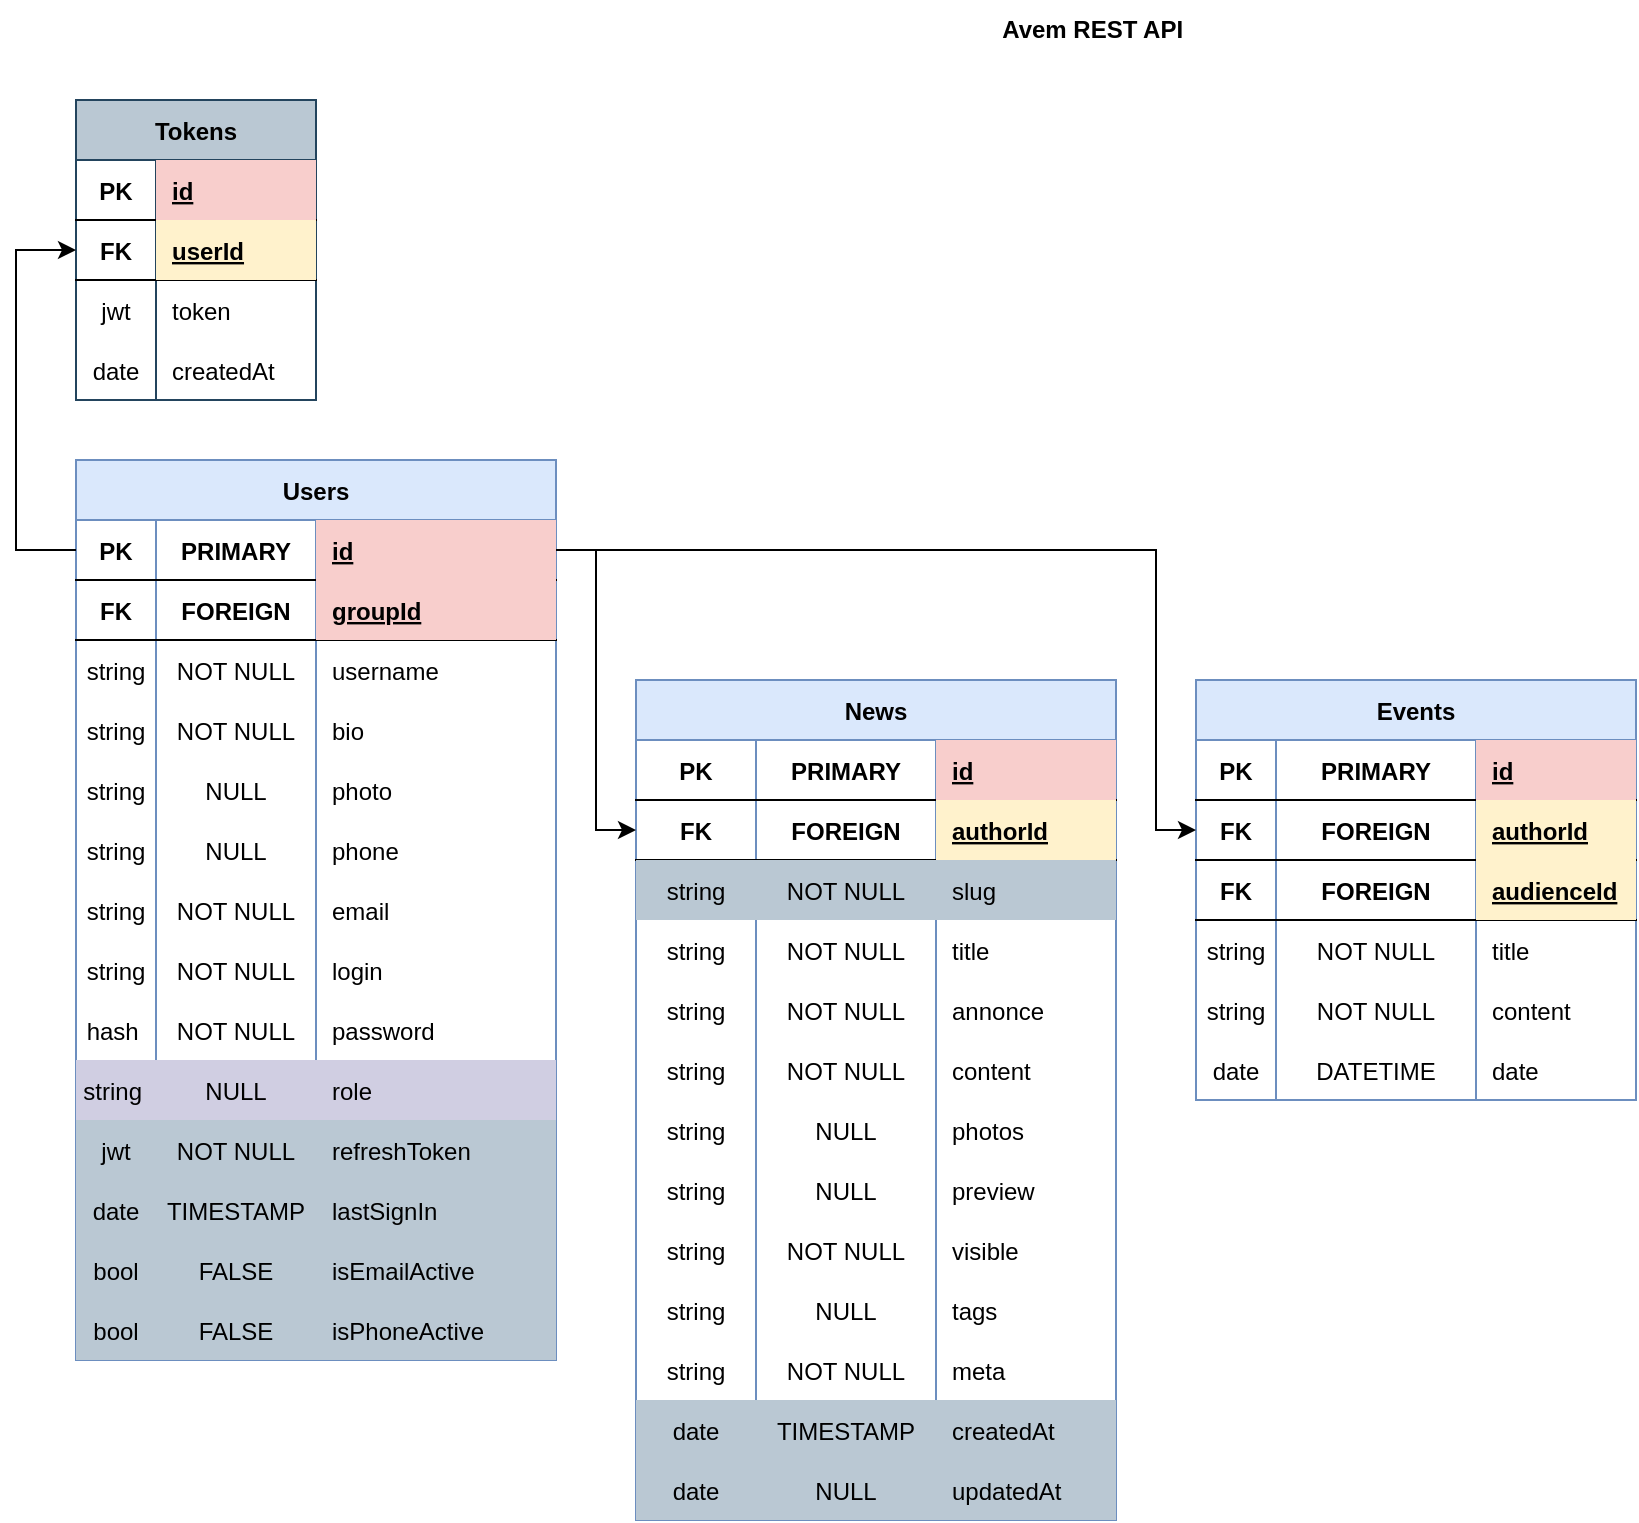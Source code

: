 <mxfile version="16.6.6" type="github">
  <diagram id="R2lEEEUBdFMjLlhIrx00" name="Page-1">
    <mxGraphModel dx="1422" dy="812" grid="1" gridSize="10" guides="1" tooltips="1" connect="1" arrows="1" fold="1" page="1" pageScale="1" pageWidth="1100" pageHeight="850" background="#ffffff" math="0" shadow="0" extFonts="Permanent Marker^https://fonts.googleapis.com/css?family=Permanent+Marker">
      <root>
        <mxCell id="0" />
        <mxCell id="1" parent="0" />
        <mxCell id="rCJ--_-psuELJT1IotNx-1" value="Users" style="shape=table;startSize=30;container=1;collapsible=1;childLayout=tableLayout;fixedRows=1;rowLines=0;fontStyle=1;align=center;resizeLast=1;verticalAlign=middle;fillColor=#dae8fc;strokeColor=#6c8ebf;" parent="1" vertex="1">
          <mxGeometry x="40" y="240" width="240" height="450" as="geometry" />
        </mxCell>
        <mxCell id="rCJ--_-psuELJT1IotNx-2" value="" style="shape=tableRow;horizontal=0;startSize=0;swimlaneHead=0;swimlaneBody=0;fillColor=none;collapsible=0;dropTarget=0;points=[[0,0.5],[1,0.5]];portConstraint=eastwest;top=0;left=0;right=0;bottom=1;" parent="rCJ--_-psuELJT1IotNx-1" vertex="1">
          <mxGeometry y="30" width="240" height="30" as="geometry" />
        </mxCell>
        <mxCell id="rCJ--_-psuELJT1IotNx-3" value="PK" style="shape=partialRectangle;connectable=0;fillColor=none;top=0;left=0;bottom=0;right=0;fontStyle=1;overflow=hidden;" parent="rCJ--_-psuELJT1IotNx-2" vertex="1">
          <mxGeometry width="40" height="30" as="geometry">
            <mxRectangle width="40" height="30" as="alternateBounds" />
          </mxGeometry>
        </mxCell>
        <mxCell id="fvJ2E7HBXHYTOqtNutyk-15" value="PRIMARY" style="shape=partialRectangle;connectable=0;fillColor=none;top=0;left=0;bottom=0;right=0;fontStyle=1;overflow=hidden;" vertex="1" parent="rCJ--_-psuELJT1IotNx-2">
          <mxGeometry x="40" width="80" height="30" as="geometry">
            <mxRectangle width="80" height="30" as="alternateBounds" />
          </mxGeometry>
        </mxCell>
        <mxCell id="rCJ--_-psuELJT1IotNx-4" value="id" style="shape=partialRectangle;connectable=0;fillColor=#f8cecc;top=0;left=0;bottom=0;right=0;align=left;spacingLeft=6;fontStyle=5;overflow=hidden;strokeColor=#b85450;" parent="rCJ--_-psuELJT1IotNx-2" vertex="1">
          <mxGeometry x="120" width="120" height="30" as="geometry">
            <mxRectangle width="120" height="30" as="alternateBounds" />
          </mxGeometry>
        </mxCell>
        <mxCell id="rCJ--_-psuELJT1IotNx-84" style="shape=tableRow;horizontal=0;startSize=0;swimlaneHead=0;swimlaneBody=0;fillColor=none;collapsible=0;dropTarget=0;points=[[0,0.5],[1,0.5]];portConstraint=eastwest;top=0;left=0;right=0;bottom=1;" parent="rCJ--_-psuELJT1IotNx-1" vertex="1">
          <mxGeometry y="60" width="240" height="30" as="geometry" />
        </mxCell>
        <mxCell id="rCJ--_-psuELJT1IotNx-85" value="FK" style="shape=partialRectangle;connectable=0;fillColor=none;top=0;left=0;bottom=0;right=0;fontStyle=1;overflow=hidden;" parent="rCJ--_-psuELJT1IotNx-84" vertex="1">
          <mxGeometry width="40" height="30" as="geometry">
            <mxRectangle width="40" height="30" as="alternateBounds" />
          </mxGeometry>
        </mxCell>
        <mxCell id="fvJ2E7HBXHYTOqtNutyk-16" value="FOREIGN" style="shape=partialRectangle;connectable=0;fillColor=none;top=0;left=0;bottom=0;right=0;fontStyle=1;overflow=hidden;" vertex="1" parent="rCJ--_-psuELJT1IotNx-84">
          <mxGeometry x="40" width="80" height="30" as="geometry">
            <mxRectangle width="80" height="30" as="alternateBounds" />
          </mxGeometry>
        </mxCell>
        <mxCell id="rCJ--_-psuELJT1IotNx-86" value="groupId" style="shape=partialRectangle;connectable=0;fillColor=#f8cecc;top=0;left=0;bottom=0;right=0;align=left;spacingLeft=6;fontStyle=5;overflow=hidden;strokeColor=#b85450;" parent="rCJ--_-psuELJT1IotNx-84" vertex="1">
          <mxGeometry x="120" width="120" height="30" as="geometry">
            <mxRectangle width="120" height="30" as="alternateBounds" />
          </mxGeometry>
        </mxCell>
        <mxCell id="rCJ--_-psuELJT1IotNx-5" value="" style="shape=tableRow;horizontal=0;startSize=0;swimlaneHead=0;swimlaneBody=0;fillColor=none;collapsible=0;dropTarget=0;points=[[0,0.5],[1,0.5]];portConstraint=eastwest;top=0;left=0;right=0;bottom=0;" parent="rCJ--_-psuELJT1IotNx-1" vertex="1">
          <mxGeometry y="90" width="240" height="30" as="geometry" />
        </mxCell>
        <mxCell id="rCJ--_-psuELJT1IotNx-6" value="string" style="shape=partialRectangle;connectable=0;fillColor=none;top=0;left=0;bottom=0;right=0;editable=1;overflow=hidden;" parent="rCJ--_-psuELJT1IotNx-5" vertex="1">
          <mxGeometry width="40" height="30" as="geometry">
            <mxRectangle width="40" height="30" as="alternateBounds" />
          </mxGeometry>
        </mxCell>
        <mxCell id="fvJ2E7HBXHYTOqtNutyk-17" value="NOT NULL" style="shape=partialRectangle;connectable=0;fillColor=none;top=0;left=0;bottom=0;right=0;editable=1;overflow=hidden;" vertex="1" parent="rCJ--_-psuELJT1IotNx-5">
          <mxGeometry x="40" width="80" height="30" as="geometry">
            <mxRectangle width="80" height="30" as="alternateBounds" />
          </mxGeometry>
        </mxCell>
        <mxCell id="rCJ--_-psuELJT1IotNx-7" value="username" style="shape=partialRectangle;connectable=0;fillColor=none;top=0;left=0;bottom=0;right=0;align=left;spacingLeft=6;overflow=hidden;" parent="rCJ--_-psuELJT1IotNx-5" vertex="1">
          <mxGeometry x="120" width="120" height="30" as="geometry">
            <mxRectangle width="120" height="30" as="alternateBounds" />
          </mxGeometry>
        </mxCell>
        <mxCell id="rCJ--_-psuELJT1IotNx-72" style="shape=tableRow;horizontal=0;startSize=0;swimlaneHead=0;swimlaneBody=0;fillColor=none;collapsible=0;dropTarget=0;points=[[0,0.5],[1,0.5]];portConstraint=eastwest;top=0;left=0;right=0;bottom=0;" parent="rCJ--_-psuELJT1IotNx-1" vertex="1">
          <mxGeometry y="120" width="240" height="30" as="geometry" />
        </mxCell>
        <mxCell id="rCJ--_-psuELJT1IotNx-73" value="string" style="shape=partialRectangle;connectable=0;fillColor=none;top=0;left=0;bottom=0;right=0;editable=1;overflow=hidden;" parent="rCJ--_-psuELJT1IotNx-72" vertex="1">
          <mxGeometry width="40" height="30" as="geometry">
            <mxRectangle width="40" height="30" as="alternateBounds" />
          </mxGeometry>
        </mxCell>
        <mxCell id="fvJ2E7HBXHYTOqtNutyk-18" value="NOT NULL" style="shape=partialRectangle;connectable=0;fillColor=none;top=0;left=0;bottom=0;right=0;editable=1;overflow=hidden;" vertex="1" parent="rCJ--_-psuELJT1IotNx-72">
          <mxGeometry x="40" width="80" height="30" as="geometry">
            <mxRectangle width="80" height="30" as="alternateBounds" />
          </mxGeometry>
        </mxCell>
        <mxCell id="rCJ--_-psuELJT1IotNx-74" value="bio" style="shape=partialRectangle;connectable=0;fillColor=none;top=0;left=0;bottom=0;right=0;align=left;spacingLeft=6;overflow=hidden;" parent="rCJ--_-psuELJT1IotNx-72" vertex="1">
          <mxGeometry x="120" width="120" height="30" as="geometry">
            <mxRectangle width="120" height="30" as="alternateBounds" />
          </mxGeometry>
        </mxCell>
        <mxCell id="rCJ--_-psuELJT1IotNx-75" style="shape=tableRow;horizontal=0;startSize=0;swimlaneHead=0;swimlaneBody=0;fillColor=none;collapsible=0;dropTarget=0;points=[[0,0.5],[1,0.5]];portConstraint=eastwest;top=0;left=0;right=0;bottom=0;" parent="rCJ--_-psuELJT1IotNx-1" vertex="1">
          <mxGeometry y="150" width="240" height="30" as="geometry" />
        </mxCell>
        <mxCell id="rCJ--_-psuELJT1IotNx-76" value="string" style="shape=partialRectangle;connectable=0;fillColor=none;top=0;left=0;bottom=0;right=0;editable=1;overflow=hidden;" parent="rCJ--_-psuELJT1IotNx-75" vertex="1">
          <mxGeometry width="40" height="30" as="geometry">
            <mxRectangle width="40" height="30" as="alternateBounds" />
          </mxGeometry>
        </mxCell>
        <mxCell id="fvJ2E7HBXHYTOqtNutyk-19" value="NULL" style="shape=partialRectangle;connectable=0;fillColor=none;top=0;left=0;bottom=0;right=0;editable=1;overflow=hidden;" vertex="1" parent="rCJ--_-psuELJT1IotNx-75">
          <mxGeometry x="40" width="80" height="30" as="geometry">
            <mxRectangle width="80" height="30" as="alternateBounds" />
          </mxGeometry>
        </mxCell>
        <mxCell id="rCJ--_-psuELJT1IotNx-77" value="photo" style="shape=partialRectangle;connectable=0;fillColor=none;top=0;left=0;bottom=0;right=0;align=left;spacingLeft=6;overflow=hidden;" parent="rCJ--_-psuELJT1IotNx-75" vertex="1">
          <mxGeometry x="120" width="120" height="30" as="geometry">
            <mxRectangle width="120" height="30" as="alternateBounds" />
          </mxGeometry>
        </mxCell>
        <mxCell id="rCJ--_-psuELJT1IotNx-78" style="shape=tableRow;horizontal=0;startSize=0;swimlaneHead=0;swimlaneBody=0;fillColor=none;collapsible=0;dropTarget=0;points=[[0,0.5],[1,0.5]];portConstraint=eastwest;top=0;left=0;right=0;bottom=0;" parent="rCJ--_-psuELJT1IotNx-1" vertex="1">
          <mxGeometry y="180" width="240" height="30" as="geometry" />
        </mxCell>
        <mxCell id="rCJ--_-psuELJT1IotNx-79" value="string" style="shape=partialRectangle;connectable=0;fillColor=none;top=0;left=0;bottom=0;right=0;editable=1;overflow=hidden;" parent="rCJ--_-psuELJT1IotNx-78" vertex="1">
          <mxGeometry width="40" height="30" as="geometry">
            <mxRectangle width="40" height="30" as="alternateBounds" />
          </mxGeometry>
        </mxCell>
        <mxCell id="fvJ2E7HBXHYTOqtNutyk-20" value="NULL" style="shape=partialRectangle;connectable=0;fillColor=none;top=0;left=0;bottom=0;right=0;editable=1;overflow=hidden;" vertex="1" parent="rCJ--_-psuELJT1IotNx-78">
          <mxGeometry x="40" width="80" height="30" as="geometry">
            <mxRectangle width="80" height="30" as="alternateBounds" />
          </mxGeometry>
        </mxCell>
        <mxCell id="rCJ--_-psuELJT1IotNx-80" value="phone" style="shape=partialRectangle;connectable=0;fillColor=none;top=0;left=0;bottom=0;right=0;align=left;spacingLeft=6;overflow=hidden;" parent="rCJ--_-psuELJT1IotNx-78" vertex="1">
          <mxGeometry x="120" width="120" height="30" as="geometry">
            <mxRectangle width="120" height="30" as="alternateBounds" />
          </mxGeometry>
        </mxCell>
        <mxCell id="rCJ--_-psuELJT1IotNx-8" value="" style="shape=tableRow;horizontal=0;startSize=0;swimlaneHead=0;swimlaneBody=0;fillColor=none;collapsible=0;dropTarget=0;points=[[0,0.5],[1,0.5]];portConstraint=eastwest;top=0;left=0;right=0;bottom=0;" parent="rCJ--_-psuELJT1IotNx-1" vertex="1">
          <mxGeometry y="210" width="240" height="30" as="geometry" />
        </mxCell>
        <mxCell id="rCJ--_-psuELJT1IotNx-9" value="string" style="shape=partialRectangle;connectable=0;fillColor=none;top=0;left=0;bottom=0;right=0;editable=1;overflow=hidden;" parent="rCJ--_-psuELJT1IotNx-8" vertex="1">
          <mxGeometry width="40" height="30" as="geometry">
            <mxRectangle width="40" height="30" as="alternateBounds" />
          </mxGeometry>
        </mxCell>
        <mxCell id="fvJ2E7HBXHYTOqtNutyk-21" value="NOT NULL" style="shape=partialRectangle;connectable=0;fillColor=none;top=0;left=0;bottom=0;right=0;editable=1;overflow=hidden;" vertex="1" parent="rCJ--_-psuELJT1IotNx-8">
          <mxGeometry x="40" width="80" height="30" as="geometry">
            <mxRectangle width="80" height="30" as="alternateBounds" />
          </mxGeometry>
        </mxCell>
        <mxCell id="rCJ--_-psuELJT1IotNx-10" value="email" style="shape=partialRectangle;connectable=0;fillColor=none;top=0;left=0;bottom=0;right=0;align=left;spacingLeft=6;overflow=hidden;" parent="rCJ--_-psuELJT1IotNx-8" vertex="1">
          <mxGeometry x="120" width="120" height="30" as="geometry">
            <mxRectangle width="120" height="30" as="alternateBounds" />
          </mxGeometry>
        </mxCell>
        <mxCell id="rCJ--_-psuELJT1IotNx-11" value="" style="shape=tableRow;horizontal=0;startSize=0;swimlaneHead=0;swimlaneBody=0;fillColor=none;collapsible=0;dropTarget=0;points=[[0,0.5],[1,0.5]];portConstraint=eastwest;top=0;left=0;right=0;bottom=0;" parent="rCJ--_-psuELJT1IotNx-1" vertex="1">
          <mxGeometry y="240" width="240" height="30" as="geometry" />
        </mxCell>
        <mxCell id="rCJ--_-psuELJT1IotNx-12" value="string" style="shape=partialRectangle;connectable=0;fillColor=none;top=0;left=0;bottom=0;right=0;editable=1;overflow=hidden;" parent="rCJ--_-psuELJT1IotNx-11" vertex="1">
          <mxGeometry width="40" height="30" as="geometry">
            <mxRectangle width="40" height="30" as="alternateBounds" />
          </mxGeometry>
        </mxCell>
        <mxCell id="fvJ2E7HBXHYTOqtNutyk-22" value="NOT NULL" style="shape=partialRectangle;connectable=0;fillColor=none;top=0;left=0;bottom=0;right=0;editable=1;overflow=hidden;" vertex="1" parent="rCJ--_-psuELJT1IotNx-11">
          <mxGeometry x="40" width="80" height="30" as="geometry">
            <mxRectangle width="80" height="30" as="alternateBounds" />
          </mxGeometry>
        </mxCell>
        <mxCell id="rCJ--_-psuELJT1IotNx-13" value="login" style="shape=partialRectangle;connectable=0;fillColor=none;top=0;left=0;bottom=0;right=0;align=left;spacingLeft=6;overflow=hidden;" parent="rCJ--_-psuELJT1IotNx-11" vertex="1">
          <mxGeometry x="120" width="120" height="30" as="geometry">
            <mxRectangle width="120" height="30" as="alternateBounds" />
          </mxGeometry>
        </mxCell>
        <mxCell id="rCJ--_-psuELJT1IotNx-81" style="shape=tableRow;horizontal=0;startSize=0;swimlaneHead=0;swimlaneBody=0;fillColor=none;collapsible=0;dropTarget=0;points=[[0,0.5],[1,0.5]];portConstraint=eastwest;top=0;left=0;right=0;bottom=0;" parent="rCJ--_-psuELJT1IotNx-1" vertex="1">
          <mxGeometry y="270" width="240" height="30" as="geometry" />
        </mxCell>
        <mxCell id="rCJ--_-psuELJT1IotNx-82" value="hash " style="shape=partialRectangle;connectable=0;fillColor=none;top=0;left=0;bottom=0;right=0;editable=1;overflow=hidden;" parent="rCJ--_-psuELJT1IotNx-81" vertex="1">
          <mxGeometry width="40" height="30" as="geometry">
            <mxRectangle width="40" height="30" as="alternateBounds" />
          </mxGeometry>
        </mxCell>
        <mxCell id="fvJ2E7HBXHYTOqtNutyk-23" value="NOT NULL" style="shape=partialRectangle;connectable=0;fillColor=none;top=0;left=0;bottom=0;right=0;editable=1;overflow=hidden;" vertex="1" parent="rCJ--_-psuELJT1IotNx-81">
          <mxGeometry x="40" width="80" height="30" as="geometry">
            <mxRectangle width="80" height="30" as="alternateBounds" />
          </mxGeometry>
        </mxCell>
        <mxCell id="rCJ--_-psuELJT1IotNx-83" value="password" style="shape=partialRectangle;connectable=0;fillColor=none;top=0;left=0;bottom=0;right=0;align=left;spacingLeft=6;overflow=hidden;" parent="rCJ--_-psuELJT1IotNx-81" vertex="1">
          <mxGeometry x="120" width="120" height="30" as="geometry">
            <mxRectangle width="120" height="30" as="alternateBounds" />
          </mxGeometry>
        </mxCell>
        <mxCell id="rCJ--_-psuELJT1IotNx-69" style="shape=tableRow;horizontal=0;startSize=0;swimlaneHead=0;swimlaneBody=0;fillColor=#d0cee2;collapsible=0;dropTarget=0;points=[[0,0.5],[1,0.5]];portConstraint=eastwest;top=0;left=0;right=0;bottom=0;strokeColor=#56517e;" parent="rCJ--_-psuELJT1IotNx-1" vertex="1">
          <mxGeometry y="300" width="240" height="30" as="geometry" />
        </mxCell>
        <mxCell id="rCJ--_-psuELJT1IotNx-70" value="string " style="shape=partialRectangle;connectable=0;fillColor=none;top=0;left=0;bottom=0;right=0;editable=1;overflow=hidden;" parent="rCJ--_-psuELJT1IotNx-69" vertex="1">
          <mxGeometry width="40" height="30" as="geometry">
            <mxRectangle width="40" height="30" as="alternateBounds" />
          </mxGeometry>
        </mxCell>
        <mxCell id="fvJ2E7HBXHYTOqtNutyk-24" value="NULL" style="shape=partialRectangle;connectable=0;fillColor=none;top=0;left=0;bottom=0;right=0;editable=1;overflow=hidden;" vertex="1" parent="rCJ--_-psuELJT1IotNx-69">
          <mxGeometry x="40" width="80" height="30" as="geometry">
            <mxRectangle width="80" height="30" as="alternateBounds" />
          </mxGeometry>
        </mxCell>
        <mxCell id="rCJ--_-psuELJT1IotNx-71" value="role" style="shape=partialRectangle;connectable=0;fillColor=none;top=0;left=0;bottom=0;right=0;align=left;spacingLeft=6;overflow=hidden;" parent="rCJ--_-psuELJT1IotNx-69" vertex="1">
          <mxGeometry x="120" width="120" height="30" as="geometry">
            <mxRectangle width="120" height="30" as="alternateBounds" />
          </mxGeometry>
        </mxCell>
        <mxCell id="rCJ--_-psuELJT1IotNx-66" style="shape=tableRow;horizontal=0;startSize=0;swimlaneHead=0;swimlaneBody=0;fillColor=#bac8d3;collapsible=0;dropTarget=0;points=[[0,0.5],[1,0.5]];portConstraint=eastwest;top=0;left=0;right=0;bottom=0;strokeColor=#23445d;" parent="rCJ--_-psuELJT1IotNx-1" vertex="1">
          <mxGeometry y="330" width="240" height="30" as="geometry" />
        </mxCell>
        <mxCell id="rCJ--_-psuELJT1IotNx-67" value="jwt" style="shape=partialRectangle;connectable=0;fillColor=none;top=0;left=0;bottom=0;right=0;editable=1;overflow=hidden;" parent="rCJ--_-psuELJT1IotNx-66" vertex="1">
          <mxGeometry width="40" height="30" as="geometry">
            <mxRectangle width="40" height="30" as="alternateBounds" />
          </mxGeometry>
        </mxCell>
        <mxCell id="fvJ2E7HBXHYTOqtNutyk-25" value="NOT NULL" style="shape=partialRectangle;connectable=0;fillColor=none;top=0;left=0;bottom=0;right=0;editable=1;overflow=hidden;" vertex="1" parent="rCJ--_-psuELJT1IotNx-66">
          <mxGeometry x="40" width="80" height="30" as="geometry">
            <mxRectangle width="80" height="30" as="alternateBounds" />
          </mxGeometry>
        </mxCell>
        <mxCell id="rCJ--_-psuELJT1IotNx-68" value="refreshToken" style="shape=partialRectangle;connectable=0;fillColor=none;top=0;left=0;bottom=0;right=0;align=left;spacingLeft=6;overflow=hidden;" parent="rCJ--_-psuELJT1IotNx-66" vertex="1">
          <mxGeometry x="120" width="120" height="30" as="geometry">
            <mxRectangle width="120" height="30" as="alternateBounds" />
          </mxGeometry>
        </mxCell>
        <mxCell id="rCJ--_-psuELJT1IotNx-57" style="shape=tableRow;horizontal=0;startSize=0;swimlaneHead=0;swimlaneBody=0;fillColor=#bac8d3;collapsible=0;dropTarget=0;points=[[0,0.5],[1,0.5]];portConstraint=eastwest;top=0;left=0;right=0;bottom=0;strokeColor=#23445d;" parent="rCJ--_-psuELJT1IotNx-1" vertex="1">
          <mxGeometry y="360" width="240" height="30" as="geometry" />
        </mxCell>
        <mxCell id="rCJ--_-psuELJT1IotNx-58" value="date" style="shape=partialRectangle;connectable=0;fillColor=none;top=0;left=0;bottom=0;right=0;editable=1;overflow=hidden;" parent="rCJ--_-psuELJT1IotNx-57" vertex="1">
          <mxGeometry width="40" height="30" as="geometry">
            <mxRectangle width="40" height="30" as="alternateBounds" />
          </mxGeometry>
        </mxCell>
        <mxCell id="fvJ2E7HBXHYTOqtNutyk-26" value="TIMESTAMP" style="shape=partialRectangle;connectable=0;fillColor=none;top=0;left=0;bottom=0;right=0;editable=1;overflow=hidden;" vertex="1" parent="rCJ--_-psuELJT1IotNx-57">
          <mxGeometry x="40" width="80" height="30" as="geometry">
            <mxRectangle width="80" height="30" as="alternateBounds" />
          </mxGeometry>
        </mxCell>
        <mxCell id="rCJ--_-psuELJT1IotNx-59" value="lastSignIn" style="shape=partialRectangle;connectable=0;fillColor=none;top=0;left=0;bottom=0;right=0;align=left;spacingLeft=6;overflow=hidden;" parent="rCJ--_-psuELJT1IotNx-57" vertex="1">
          <mxGeometry x="120" width="120" height="30" as="geometry">
            <mxRectangle width="120" height="30" as="alternateBounds" />
          </mxGeometry>
        </mxCell>
        <mxCell id="rCJ--_-psuELJT1IotNx-63" style="shape=tableRow;horizontal=0;startSize=0;swimlaneHead=0;swimlaneBody=0;fillColor=#bac8d3;collapsible=0;dropTarget=0;points=[[0,0.5],[1,0.5]];portConstraint=eastwest;top=0;left=0;right=0;bottom=0;strokeColor=#23445d;" parent="rCJ--_-psuELJT1IotNx-1" vertex="1">
          <mxGeometry y="390" width="240" height="30" as="geometry" />
        </mxCell>
        <mxCell id="rCJ--_-psuELJT1IotNx-64" value="bool" style="shape=partialRectangle;connectable=0;fillColor=none;top=0;left=0;bottom=0;right=0;editable=1;overflow=hidden;" parent="rCJ--_-psuELJT1IotNx-63" vertex="1">
          <mxGeometry width="40" height="30" as="geometry">
            <mxRectangle width="40" height="30" as="alternateBounds" />
          </mxGeometry>
        </mxCell>
        <mxCell id="fvJ2E7HBXHYTOqtNutyk-27" value="FALSE" style="shape=partialRectangle;connectable=0;fillColor=none;top=0;left=0;bottom=0;right=0;editable=1;overflow=hidden;" vertex="1" parent="rCJ--_-psuELJT1IotNx-63">
          <mxGeometry x="40" width="80" height="30" as="geometry">
            <mxRectangle width="80" height="30" as="alternateBounds" />
          </mxGeometry>
        </mxCell>
        <mxCell id="rCJ--_-psuELJT1IotNx-65" value="isEmailActive" style="shape=partialRectangle;connectable=0;fillColor=none;top=0;left=0;bottom=0;right=0;align=left;spacingLeft=6;overflow=hidden;" parent="rCJ--_-psuELJT1IotNx-63" vertex="1">
          <mxGeometry x="120" width="120" height="30" as="geometry">
            <mxRectangle width="120" height="30" as="alternateBounds" />
          </mxGeometry>
        </mxCell>
        <mxCell id="rCJ--_-psuELJT1IotNx-60" style="shape=tableRow;horizontal=0;startSize=0;swimlaneHead=0;swimlaneBody=0;fillColor=#bac8d3;collapsible=0;dropTarget=0;points=[[0,0.5],[1,0.5]];portConstraint=eastwest;top=0;left=0;right=0;bottom=0;strokeColor=#23445d;" parent="rCJ--_-psuELJT1IotNx-1" vertex="1">
          <mxGeometry y="420" width="240" height="30" as="geometry" />
        </mxCell>
        <mxCell id="rCJ--_-psuELJT1IotNx-61" value="bool" style="shape=partialRectangle;connectable=0;fillColor=none;top=0;left=0;bottom=0;right=0;editable=1;overflow=hidden;" parent="rCJ--_-psuELJT1IotNx-60" vertex="1">
          <mxGeometry width="40" height="30" as="geometry">
            <mxRectangle width="40" height="30" as="alternateBounds" />
          </mxGeometry>
        </mxCell>
        <mxCell id="fvJ2E7HBXHYTOqtNutyk-28" value="FALSE" style="shape=partialRectangle;connectable=0;fillColor=none;top=0;left=0;bottom=0;right=0;editable=1;overflow=hidden;" vertex="1" parent="rCJ--_-psuELJT1IotNx-60">
          <mxGeometry x="40" width="80" height="30" as="geometry">
            <mxRectangle width="80" height="30" as="alternateBounds" />
          </mxGeometry>
        </mxCell>
        <mxCell id="rCJ--_-psuELJT1IotNx-62" value="isPhoneActive" style="shape=partialRectangle;connectable=0;fillColor=none;top=0;left=0;bottom=0;right=0;align=left;spacingLeft=6;overflow=hidden;" parent="rCJ--_-psuELJT1IotNx-60" vertex="1">
          <mxGeometry x="120" width="120" height="30" as="geometry">
            <mxRectangle width="120" height="30" as="alternateBounds" />
          </mxGeometry>
        </mxCell>
        <mxCell id="rCJ--_-psuELJT1IotNx-26" value="Avem REST API&amp;nbsp;" style="text;html=1;strokeColor=none;fillColor=none;align=center;verticalAlign=middle;whiteSpace=wrap;rounded=0;fontStyle=1" parent="1" vertex="1">
          <mxGeometry x="425" y="10" width="250" height="30" as="geometry" />
        </mxCell>
        <mxCell id="rCJ--_-psuELJT1IotNx-87" value="Tokens" style="shape=table;startSize=30;container=1;collapsible=1;childLayout=tableLayout;fixedRows=1;rowLines=0;fontStyle=1;align=center;resizeLast=1;sketch=0;fillColor=#bac8d3;strokeColor=#23445d;" parent="1" vertex="1">
          <mxGeometry x="40" y="60" width="120" height="150" as="geometry" />
        </mxCell>
        <mxCell id="rCJ--_-psuELJT1IotNx-88" value="" style="shape=tableRow;horizontal=0;startSize=0;swimlaneHead=0;swimlaneBody=0;fillColor=none;collapsible=0;dropTarget=0;points=[[0,0.5],[1,0.5]];portConstraint=eastwest;top=0;left=0;right=0;bottom=1;sketch=0;" parent="rCJ--_-psuELJT1IotNx-87" vertex="1">
          <mxGeometry y="30" width="120" height="30" as="geometry" />
        </mxCell>
        <mxCell id="rCJ--_-psuELJT1IotNx-89" value="PK" style="shape=partialRectangle;connectable=0;fillColor=none;top=0;left=0;bottom=0;right=0;fontStyle=1;overflow=hidden;sketch=0;" parent="rCJ--_-psuELJT1IotNx-88" vertex="1">
          <mxGeometry width="40" height="30" as="geometry">
            <mxRectangle width="40" height="30" as="alternateBounds" />
          </mxGeometry>
        </mxCell>
        <mxCell id="rCJ--_-psuELJT1IotNx-90" value="id" style="shape=partialRectangle;connectable=0;fillColor=#f8cecc;top=0;left=0;bottom=0;right=0;align=left;spacingLeft=6;fontStyle=5;overflow=hidden;sketch=0;strokeColor=#b85450;" parent="rCJ--_-psuELJT1IotNx-88" vertex="1">
          <mxGeometry x="40" width="80" height="30" as="geometry">
            <mxRectangle width="80" height="30" as="alternateBounds" />
          </mxGeometry>
        </mxCell>
        <mxCell id="fvJ2E7HBXHYTOqtNutyk-53" style="shape=tableRow;horizontal=0;startSize=0;swimlaneHead=0;swimlaneBody=0;fillColor=none;collapsible=0;dropTarget=0;points=[[0,0.5],[1,0.5]];portConstraint=eastwest;top=0;left=0;right=0;bottom=1;sketch=0;" vertex="1" parent="rCJ--_-psuELJT1IotNx-87">
          <mxGeometry y="60" width="120" height="30" as="geometry" />
        </mxCell>
        <mxCell id="fvJ2E7HBXHYTOqtNutyk-54" value="FK" style="shape=partialRectangle;connectable=0;fillColor=none;top=0;left=0;bottom=0;right=0;fontStyle=1;overflow=hidden;sketch=0;" vertex="1" parent="fvJ2E7HBXHYTOqtNutyk-53">
          <mxGeometry width="40" height="30" as="geometry">
            <mxRectangle width="40" height="30" as="alternateBounds" />
          </mxGeometry>
        </mxCell>
        <mxCell id="fvJ2E7HBXHYTOqtNutyk-55" value="userId" style="shape=partialRectangle;connectable=0;fillColor=#fff2cc;top=0;left=0;bottom=0;right=0;align=left;spacingLeft=6;fontStyle=5;overflow=hidden;sketch=0;strokeColor=#d6b656;" vertex="1" parent="fvJ2E7HBXHYTOqtNutyk-53">
          <mxGeometry x="40" width="80" height="30" as="geometry">
            <mxRectangle width="80" height="30" as="alternateBounds" />
          </mxGeometry>
        </mxCell>
        <mxCell id="rCJ--_-psuELJT1IotNx-91" value="" style="shape=tableRow;horizontal=0;startSize=0;swimlaneHead=0;swimlaneBody=0;fillColor=none;collapsible=0;dropTarget=0;points=[[0,0.5],[1,0.5]];portConstraint=eastwest;top=0;left=0;right=0;bottom=0;sketch=0;" parent="rCJ--_-psuELJT1IotNx-87" vertex="1">
          <mxGeometry y="90" width="120" height="30" as="geometry" />
        </mxCell>
        <mxCell id="rCJ--_-psuELJT1IotNx-92" value="jwt" style="shape=partialRectangle;connectable=0;fillColor=none;top=0;left=0;bottom=0;right=0;editable=1;overflow=hidden;sketch=0;" parent="rCJ--_-psuELJT1IotNx-91" vertex="1">
          <mxGeometry width="40" height="30" as="geometry">
            <mxRectangle width="40" height="30" as="alternateBounds" />
          </mxGeometry>
        </mxCell>
        <mxCell id="rCJ--_-psuELJT1IotNx-93" value="token" style="shape=partialRectangle;connectable=0;fillColor=none;top=0;left=0;bottom=0;right=0;align=left;spacingLeft=6;overflow=hidden;sketch=0;" parent="rCJ--_-psuELJT1IotNx-91" vertex="1">
          <mxGeometry x="40" width="80" height="30" as="geometry">
            <mxRectangle width="80" height="30" as="alternateBounds" />
          </mxGeometry>
        </mxCell>
        <mxCell id="fvJ2E7HBXHYTOqtNutyk-56" style="shape=tableRow;horizontal=0;startSize=0;swimlaneHead=0;swimlaneBody=0;fillColor=none;collapsible=0;dropTarget=0;points=[[0,0.5],[1,0.5]];portConstraint=eastwest;top=0;left=0;right=0;bottom=0;sketch=0;" vertex="1" parent="rCJ--_-psuELJT1IotNx-87">
          <mxGeometry y="120" width="120" height="30" as="geometry" />
        </mxCell>
        <mxCell id="fvJ2E7HBXHYTOqtNutyk-57" value="date" style="shape=partialRectangle;connectable=0;fillColor=none;top=0;left=0;bottom=0;right=0;editable=1;overflow=hidden;sketch=0;" vertex="1" parent="fvJ2E7HBXHYTOqtNutyk-56">
          <mxGeometry width="40" height="30" as="geometry">
            <mxRectangle width="40" height="30" as="alternateBounds" />
          </mxGeometry>
        </mxCell>
        <mxCell id="fvJ2E7HBXHYTOqtNutyk-58" value="createdAt" style="shape=partialRectangle;connectable=0;fillColor=none;top=0;left=0;bottom=0;right=0;align=left;spacingLeft=6;overflow=hidden;sketch=0;" vertex="1" parent="fvJ2E7HBXHYTOqtNutyk-56">
          <mxGeometry x="40" width="80" height="30" as="geometry">
            <mxRectangle width="80" height="30" as="alternateBounds" />
          </mxGeometry>
        </mxCell>
        <mxCell id="rCJ--_-psuELJT1IotNx-100" style="edgeStyle=orthogonalEdgeStyle;rounded=0;orthogonalLoop=1;jettySize=auto;html=1;entryX=0;entryY=0.5;entryDx=0;entryDy=0;exitX=0;exitY=0.5;exitDx=0;exitDy=0;" parent="1" source="rCJ--_-psuELJT1IotNx-2" target="fvJ2E7HBXHYTOqtNutyk-53" edge="1">
          <mxGeometry relative="1" as="geometry">
            <mxPoint x="240" y="125" as="targetPoint" />
            <mxPoint x="240" y="165" as="sourcePoint" />
            <Array as="points">
              <mxPoint x="10" y="285" />
              <mxPoint x="10" y="135" />
            </Array>
          </mxGeometry>
        </mxCell>
        <mxCell id="rCJ--_-psuELJT1IotNx-101" value="News" style="shape=table;startSize=30;container=1;collapsible=1;childLayout=tableLayout;fixedRows=1;rowLines=0;fontStyle=1;align=center;resizeLast=1;sketch=0;fillColor=#dae8fc;strokeColor=#6c8ebf;" parent="1" vertex="1">
          <mxGeometry x="320" y="350" width="240" height="420" as="geometry" />
        </mxCell>
        <mxCell id="rCJ--_-psuELJT1IotNx-102" value="" style="shape=tableRow;horizontal=0;startSize=0;swimlaneHead=0;swimlaneBody=0;fillColor=none;collapsible=0;dropTarget=0;points=[[0,0.5],[1,0.5]];portConstraint=eastwest;top=0;left=0;right=0;bottom=1;sketch=0;" parent="rCJ--_-psuELJT1IotNx-101" vertex="1">
          <mxGeometry y="30" width="240" height="30" as="geometry" />
        </mxCell>
        <mxCell id="rCJ--_-psuELJT1IotNx-103" value="PK" style="shape=partialRectangle;connectable=0;fillColor=none;top=0;left=0;bottom=0;right=0;fontStyle=1;overflow=hidden;sketch=0;" parent="rCJ--_-psuELJT1IotNx-102" vertex="1">
          <mxGeometry width="60" height="30" as="geometry">
            <mxRectangle width="60" height="30" as="alternateBounds" />
          </mxGeometry>
        </mxCell>
        <mxCell id="fvJ2E7HBXHYTOqtNutyk-29" value="PRIMARY" style="shape=partialRectangle;connectable=0;fillColor=none;top=0;left=0;bottom=0;right=0;fontStyle=1;overflow=hidden;sketch=0;" vertex="1" parent="rCJ--_-psuELJT1IotNx-102">
          <mxGeometry x="60" width="90" height="30" as="geometry">
            <mxRectangle width="90" height="30" as="alternateBounds" />
          </mxGeometry>
        </mxCell>
        <mxCell id="rCJ--_-psuELJT1IotNx-104" value="id" style="shape=partialRectangle;connectable=0;fillColor=#f8cecc;top=0;left=0;bottom=0;right=0;align=left;spacingLeft=6;fontStyle=5;overflow=hidden;sketch=0;strokeColor=#b85450;" parent="rCJ--_-psuELJT1IotNx-102" vertex="1">
          <mxGeometry x="150" width="90" height="30" as="geometry">
            <mxRectangle width="90" height="30" as="alternateBounds" />
          </mxGeometry>
        </mxCell>
        <mxCell id="rCJ--_-psuELJT1IotNx-114" style="shape=tableRow;horizontal=0;startSize=0;swimlaneHead=0;swimlaneBody=0;fillColor=none;collapsible=0;dropTarget=0;points=[[0,0.5],[1,0.5]];portConstraint=eastwest;top=0;left=0;right=0;bottom=1;sketch=0;" parent="rCJ--_-psuELJT1IotNx-101" vertex="1">
          <mxGeometry y="60" width="240" height="30" as="geometry" />
        </mxCell>
        <mxCell id="rCJ--_-psuELJT1IotNx-115" value="FK" style="shape=partialRectangle;connectable=0;fillColor=none;top=0;left=0;bottom=0;right=0;fontStyle=1;overflow=hidden;sketch=0;" parent="rCJ--_-psuELJT1IotNx-114" vertex="1">
          <mxGeometry width="60" height="30" as="geometry">
            <mxRectangle width="60" height="30" as="alternateBounds" />
          </mxGeometry>
        </mxCell>
        <mxCell id="fvJ2E7HBXHYTOqtNutyk-30" value="FOREIGN" style="shape=partialRectangle;connectable=0;fillColor=none;top=0;left=0;bottom=0;right=0;fontStyle=1;overflow=hidden;sketch=0;" vertex="1" parent="rCJ--_-psuELJT1IotNx-114">
          <mxGeometry x="60" width="90" height="30" as="geometry">
            <mxRectangle width="90" height="30" as="alternateBounds" />
          </mxGeometry>
        </mxCell>
        <mxCell id="rCJ--_-psuELJT1IotNx-116" value="authorId" style="shape=partialRectangle;connectable=0;fillColor=#fff2cc;top=0;left=0;bottom=0;right=0;align=left;spacingLeft=6;fontStyle=5;overflow=hidden;sketch=0;strokeColor=#d6b656;" parent="rCJ--_-psuELJT1IotNx-114" vertex="1">
          <mxGeometry x="150" width="90" height="30" as="geometry">
            <mxRectangle width="90" height="30" as="alternateBounds" />
          </mxGeometry>
        </mxCell>
        <mxCell id="rCJ--_-psuELJT1IotNx-105" value="" style="shape=tableRow;horizontal=0;startSize=0;swimlaneHead=0;swimlaneBody=0;fillColor=#bac8d3;collapsible=0;dropTarget=0;points=[[0,0.5],[1,0.5]];portConstraint=eastwest;top=0;left=0;right=0;bottom=0;sketch=0;strokeColor=#23445d;" parent="rCJ--_-psuELJT1IotNx-101" vertex="1">
          <mxGeometry y="90" width="240" height="30" as="geometry" />
        </mxCell>
        <mxCell id="rCJ--_-psuELJT1IotNx-106" value="string" style="shape=partialRectangle;connectable=0;fillColor=none;top=0;left=0;bottom=0;right=0;editable=1;overflow=hidden;sketch=0;" parent="rCJ--_-psuELJT1IotNx-105" vertex="1">
          <mxGeometry width="60" height="30" as="geometry">
            <mxRectangle width="60" height="30" as="alternateBounds" />
          </mxGeometry>
        </mxCell>
        <mxCell id="fvJ2E7HBXHYTOqtNutyk-31" value="NOT NULL" style="shape=partialRectangle;connectable=0;fillColor=none;top=0;left=0;bottom=0;right=0;editable=1;overflow=hidden;sketch=0;" vertex="1" parent="rCJ--_-psuELJT1IotNx-105">
          <mxGeometry x="60" width="90" height="30" as="geometry">
            <mxRectangle width="90" height="30" as="alternateBounds" />
          </mxGeometry>
        </mxCell>
        <mxCell id="rCJ--_-psuELJT1IotNx-107" value="slug" style="shape=partialRectangle;connectable=0;fillColor=none;top=0;left=0;bottom=0;right=0;align=left;spacingLeft=6;overflow=hidden;sketch=0;" parent="rCJ--_-psuELJT1IotNx-105" vertex="1">
          <mxGeometry x="150" width="90" height="30" as="geometry">
            <mxRectangle width="90" height="30" as="alternateBounds" />
          </mxGeometry>
        </mxCell>
        <mxCell id="rCJ--_-psuELJT1IotNx-108" value="" style="shape=tableRow;horizontal=0;startSize=0;swimlaneHead=0;swimlaneBody=0;fillColor=none;collapsible=0;dropTarget=0;points=[[0,0.5],[1,0.5]];portConstraint=eastwest;top=0;left=0;right=0;bottom=0;sketch=0;" parent="rCJ--_-psuELJT1IotNx-101" vertex="1">
          <mxGeometry y="120" width="240" height="30" as="geometry" />
        </mxCell>
        <mxCell id="rCJ--_-psuELJT1IotNx-109" value="string" style="shape=partialRectangle;connectable=0;fillColor=none;top=0;left=0;bottom=0;right=0;editable=1;overflow=hidden;sketch=0;" parent="rCJ--_-psuELJT1IotNx-108" vertex="1">
          <mxGeometry width="60" height="30" as="geometry">
            <mxRectangle width="60" height="30" as="alternateBounds" />
          </mxGeometry>
        </mxCell>
        <mxCell id="fvJ2E7HBXHYTOqtNutyk-32" value="NOT NULL" style="shape=partialRectangle;connectable=0;fillColor=none;top=0;left=0;bottom=0;right=0;editable=1;overflow=hidden;sketch=0;" vertex="1" parent="rCJ--_-psuELJT1IotNx-108">
          <mxGeometry x="60" width="90" height="30" as="geometry">
            <mxRectangle width="90" height="30" as="alternateBounds" />
          </mxGeometry>
        </mxCell>
        <mxCell id="rCJ--_-psuELJT1IotNx-110" value="title" style="shape=partialRectangle;connectable=0;fillColor=none;top=0;left=0;bottom=0;right=0;align=left;spacingLeft=6;overflow=hidden;sketch=0;" parent="rCJ--_-psuELJT1IotNx-108" vertex="1">
          <mxGeometry x="150" width="90" height="30" as="geometry">
            <mxRectangle width="90" height="30" as="alternateBounds" />
          </mxGeometry>
        </mxCell>
        <mxCell id="rCJ--_-psuELJT1IotNx-111" value="" style="shape=tableRow;horizontal=0;startSize=0;swimlaneHead=0;swimlaneBody=0;fillColor=none;collapsible=0;dropTarget=0;points=[[0,0.5],[1,0.5]];portConstraint=eastwest;top=0;left=0;right=0;bottom=0;sketch=0;" parent="rCJ--_-psuELJT1IotNx-101" vertex="1">
          <mxGeometry y="150" width="240" height="30" as="geometry" />
        </mxCell>
        <mxCell id="rCJ--_-psuELJT1IotNx-112" value="string" style="shape=partialRectangle;connectable=0;fillColor=none;top=0;left=0;bottom=0;right=0;editable=1;overflow=hidden;sketch=0;" parent="rCJ--_-psuELJT1IotNx-111" vertex="1">
          <mxGeometry width="60" height="30" as="geometry">
            <mxRectangle width="60" height="30" as="alternateBounds" />
          </mxGeometry>
        </mxCell>
        <mxCell id="fvJ2E7HBXHYTOqtNutyk-33" value="NOT NULL" style="shape=partialRectangle;connectable=0;fillColor=none;top=0;left=0;bottom=0;right=0;editable=1;overflow=hidden;sketch=0;" vertex="1" parent="rCJ--_-psuELJT1IotNx-111">
          <mxGeometry x="60" width="90" height="30" as="geometry">
            <mxRectangle width="90" height="30" as="alternateBounds" />
          </mxGeometry>
        </mxCell>
        <mxCell id="rCJ--_-psuELJT1IotNx-113" value="annonce" style="shape=partialRectangle;connectable=0;fillColor=none;top=0;left=0;bottom=0;right=0;align=left;spacingLeft=6;overflow=hidden;sketch=0;" parent="rCJ--_-psuELJT1IotNx-111" vertex="1">
          <mxGeometry x="150" width="90" height="30" as="geometry">
            <mxRectangle width="90" height="30" as="alternateBounds" />
          </mxGeometry>
        </mxCell>
        <mxCell id="rCJ--_-psuELJT1IotNx-139" style="shape=tableRow;horizontal=0;startSize=0;swimlaneHead=0;swimlaneBody=0;fillColor=none;collapsible=0;dropTarget=0;points=[[0,0.5],[1,0.5]];portConstraint=eastwest;top=0;left=0;right=0;bottom=0;sketch=0;" parent="rCJ--_-psuELJT1IotNx-101" vertex="1">
          <mxGeometry y="180" width="240" height="30" as="geometry" />
        </mxCell>
        <mxCell id="rCJ--_-psuELJT1IotNx-140" value="string" style="shape=partialRectangle;connectable=0;fillColor=none;top=0;left=0;bottom=0;right=0;editable=1;overflow=hidden;sketch=0;" parent="rCJ--_-psuELJT1IotNx-139" vertex="1">
          <mxGeometry width="60" height="30" as="geometry">
            <mxRectangle width="60" height="30" as="alternateBounds" />
          </mxGeometry>
        </mxCell>
        <mxCell id="fvJ2E7HBXHYTOqtNutyk-34" value="NOT NULL" style="shape=partialRectangle;connectable=0;fillColor=none;top=0;left=0;bottom=0;right=0;editable=1;overflow=hidden;sketch=0;" vertex="1" parent="rCJ--_-psuELJT1IotNx-139">
          <mxGeometry x="60" width="90" height="30" as="geometry">
            <mxRectangle width="90" height="30" as="alternateBounds" />
          </mxGeometry>
        </mxCell>
        <mxCell id="rCJ--_-psuELJT1IotNx-141" value="content" style="shape=partialRectangle;connectable=0;fillColor=none;top=0;left=0;bottom=0;right=0;align=left;spacingLeft=6;overflow=hidden;sketch=0;" parent="rCJ--_-psuELJT1IotNx-139" vertex="1">
          <mxGeometry x="150" width="90" height="30" as="geometry">
            <mxRectangle width="90" height="30" as="alternateBounds" />
          </mxGeometry>
        </mxCell>
        <mxCell id="rCJ--_-psuELJT1IotNx-124" style="shape=tableRow;horizontal=0;startSize=0;swimlaneHead=0;swimlaneBody=0;fillColor=none;collapsible=0;dropTarget=0;points=[[0,0.5],[1,0.5]];portConstraint=eastwest;top=0;left=0;right=0;bottom=0;sketch=0;" parent="rCJ--_-psuELJT1IotNx-101" vertex="1">
          <mxGeometry y="210" width="240" height="30" as="geometry" />
        </mxCell>
        <mxCell id="rCJ--_-psuELJT1IotNx-125" value="string" style="shape=partialRectangle;connectable=0;fillColor=none;top=0;left=0;bottom=0;right=0;editable=1;overflow=hidden;sketch=0;" parent="rCJ--_-psuELJT1IotNx-124" vertex="1">
          <mxGeometry width="60" height="30" as="geometry">
            <mxRectangle width="60" height="30" as="alternateBounds" />
          </mxGeometry>
        </mxCell>
        <mxCell id="fvJ2E7HBXHYTOqtNutyk-35" value="NULL" style="shape=partialRectangle;connectable=0;fillColor=none;top=0;left=0;bottom=0;right=0;editable=1;overflow=hidden;sketch=0;" vertex="1" parent="rCJ--_-psuELJT1IotNx-124">
          <mxGeometry x="60" width="90" height="30" as="geometry">
            <mxRectangle width="90" height="30" as="alternateBounds" />
          </mxGeometry>
        </mxCell>
        <mxCell id="rCJ--_-psuELJT1IotNx-126" value="photos" style="shape=partialRectangle;connectable=0;fillColor=none;top=0;left=0;bottom=0;right=0;align=left;spacingLeft=6;overflow=hidden;sketch=0;" parent="rCJ--_-psuELJT1IotNx-124" vertex="1">
          <mxGeometry x="150" width="90" height="30" as="geometry">
            <mxRectangle width="90" height="30" as="alternateBounds" />
          </mxGeometry>
        </mxCell>
        <mxCell id="rCJ--_-psuELJT1IotNx-130" style="shape=tableRow;horizontal=0;startSize=0;swimlaneHead=0;swimlaneBody=0;fillColor=none;collapsible=0;dropTarget=0;points=[[0,0.5],[1,0.5]];portConstraint=eastwest;top=0;left=0;right=0;bottom=0;sketch=0;" parent="rCJ--_-psuELJT1IotNx-101" vertex="1">
          <mxGeometry y="240" width="240" height="30" as="geometry" />
        </mxCell>
        <mxCell id="rCJ--_-psuELJT1IotNx-131" value="string" style="shape=partialRectangle;connectable=0;fillColor=none;top=0;left=0;bottom=0;right=0;editable=1;overflow=hidden;sketch=0;" parent="rCJ--_-psuELJT1IotNx-130" vertex="1">
          <mxGeometry width="60" height="30" as="geometry">
            <mxRectangle width="60" height="30" as="alternateBounds" />
          </mxGeometry>
        </mxCell>
        <mxCell id="fvJ2E7HBXHYTOqtNutyk-36" value="NULL" style="shape=partialRectangle;connectable=0;fillColor=none;top=0;left=0;bottom=0;right=0;editable=1;overflow=hidden;sketch=0;" vertex="1" parent="rCJ--_-psuELJT1IotNx-130">
          <mxGeometry x="60" width="90" height="30" as="geometry">
            <mxRectangle width="90" height="30" as="alternateBounds" />
          </mxGeometry>
        </mxCell>
        <mxCell id="rCJ--_-psuELJT1IotNx-132" value="preview" style="shape=partialRectangle;connectable=0;fillColor=none;top=0;left=0;bottom=0;right=0;align=left;spacingLeft=6;overflow=hidden;sketch=0;" parent="rCJ--_-psuELJT1IotNx-130" vertex="1">
          <mxGeometry x="150" width="90" height="30" as="geometry">
            <mxRectangle width="90" height="30" as="alternateBounds" />
          </mxGeometry>
        </mxCell>
        <mxCell id="rCJ--_-psuELJT1IotNx-127" style="shape=tableRow;horizontal=0;startSize=0;swimlaneHead=0;swimlaneBody=0;fillColor=none;collapsible=0;dropTarget=0;points=[[0,0.5],[1,0.5]];portConstraint=eastwest;top=0;left=0;right=0;bottom=0;sketch=0;" parent="rCJ--_-psuELJT1IotNx-101" vertex="1">
          <mxGeometry y="270" width="240" height="30" as="geometry" />
        </mxCell>
        <mxCell id="rCJ--_-psuELJT1IotNx-128" value="string" style="shape=partialRectangle;connectable=0;fillColor=none;top=0;left=0;bottom=0;right=0;editable=1;overflow=hidden;sketch=0;" parent="rCJ--_-psuELJT1IotNx-127" vertex="1">
          <mxGeometry width="60" height="30" as="geometry">
            <mxRectangle width="60" height="30" as="alternateBounds" />
          </mxGeometry>
        </mxCell>
        <mxCell id="fvJ2E7HBXHYTOqtNutyk-37" value="NOT NULL" style="shape=partialRectangle;connectable=0;fillColor=none;top=0;left=0;bottom=0;right=0;editable=1;overflow=hidden;sketch=0;" vertex="1" parent="rCJ--_-psuELJT1IotNx-127">
          <mxGeometry x="60" width="90" height="30" as="geometry">
            <mxRectangle width="90" height="30" as="alternateBounds" />
          </mxGeometry>
        </mxCell>
        <mxCell id="rCJ--_-psuELJT1IotNx-129" value="visible" style="shape=partialRectangle;connectable=0;fillColor=none;top=0;left=0;bottom=0;right=0;align=left;spacingLeft=6;overflow=hidden;sketch=0;" parent="rCJ--_-psuELJT1IotNx-127" vertex="1">
          <mxGeometry x="150" width="90" height="30" as="geometry">
            <mxRectangle width="90" height="30" as="alternateBounds" />
          </mxGeometry>
        </mxCell>
        <mxCell id="rCJ--_-psuELJT1IotNx-136" style="shape=tableRow;horizontal=0;startSize=0;swimlaneHead=0;swimlaneBody=0;fillColor=none;collapsible=0;dropTarget=0;points=[[0,0.5],[1,0.5]];portConstraint=eastwest;top=0;left=0;right=0;bottom=0;sketch=0;" parent="rCJ--_-psuELJT1IotNx-101" vertex="1">
          <mxGeometry y="300" width="240" height="30" as="geometry" />
        </mxCell>
        <mxCell id="rCJ--_-psuELJT1IotNx-137" value="string" style="shape=partialRectangle;connectable=0;fillColor=none;top=0;left=0;bottom=0;right=0;editable=1;overflow=hidden;sketch=0;" parent="rCJ--_-psuELJT1IotNx-136" vertex="1">
          <mxGeometry width="60" height="30" as="geometry">
            <mxRectangle width="60" height="30" as="alternateBounds" />
          </mxGeometry>
        </mxCell>
        <mxCell id="fvJ2E7HBXHYTOqtNutyk-38" value="NULL" style="shape=partialRectangle;connectable=0;fillColor=none;top=0;left=0;bottom=0;right=0;editable=1;overflow=hidden;sketch=0;" vertex="1" parent="rCJ--_-psuELJT1IotNx-136">
          <mxGeometry x="60" width="90" height="30" as="geometry">
            <mxRectangle width="90" height="30" as="alternateBounds" />
          </mxGeometry>
        </mxCell>
        <mxCell id="rCJ--_-psuELJT1IotNx-138" value="tags" style="shape=partialRectangle;connectable=0;fillColor=none;top=0;left=0;bottom=0;right=0;align=left;spacingLeft=6;overflow=hidden;sketch=0;" parent="rCJ--_-psuELJT1IotNx-136" vertex="1">
          <mxGeometry x="150" width="90" height="30" as="geometry">
            <mxRectangle width="90" height="30" as="alternateBounds" />
          </mxGeometry>
        </mxCell>
        <mxCell id="rCJ--_-psuELJT1IotNx-133" style="shape=tableRow;horizontal=0;startSize=0;swimlaneHead=0;swimlaneBody=0;fillColor=none;collapsible=0;dropTarget=0;points=[[0,0.5],[1,0.5]];portConstraint=eastwest;top=0;left=0;right=0;bottom=0;sketch=0;" parent="rCJ--_-psuELJT1IotNx-101" vertex="1">
          <mxGeometry y="330" width="240" height="30" as="geometry" />
        </mxCell>
        <mxCell id="rCJ--_-psuELJT1IotNx-134" value="string" style="shape=partialRectangle;connectable=0;fillColor=none;top=0;left=0;bottom=0;right=0;editable=1;overflow=hidden;sketch=0;" parent="rCJ--_-psuELJT1IotNx-133" vertex="1">
          <mxGeometry width="60" height="30" as="geometry">
            <mxRectangle width="60" height="30" as="alternateBounds" />
          </mxGeometry>
        </mxCell>
        <mxCell id="fvJ2E7HBXHYTOqtNutyk-39" value="NOT NULL" style="shape=partialRectangle;connectable=0;fillColor=none;top=0;left=0;bottom=0;right=0;editable=1;overflow=hidden;sketch=0;" vertex="1" parent="rCJ--_-psuELJT1IotNx-133">
          <mxGeometry x="60" width="90" height="30" as="geometry">
            <mxRectangle width="90" height="30" as="alternateBounds" />
          </mxGeometry>
        </mxCell>
        <mxCell id="rCJ--_-psuELJT1IotNx-135" value="meta" style="shape=partialRectangle;connectable=0;fillColor=none;top=0;left=0;bottom=0;right=0;align=left;spacingLeft=6;overflow=hidden;sketch=0;" parent="rCJ--_-psuELJT1IotNx-133" vertex="1">
          <mxGeometry x="150" width="90" height="30" as="geometry">
            <mxRectangle width="90" height="30" as="alternateBounds" />
          </mxGeometry>
        </mxCell>
        <mxCell id="rCJ--_-psuELJT1IotNx-121" style="shape=tableRow;horizontal=0;startSize=0;swimlaneHead=0;swimlaneBody=0;fillColor=#bac8d3;collapsible=0;dropTarget=0;points=[[0,0.5],[1,0.5]];portConstraint=eastwest;top=0;left=0;right=0;bottom=0;sketch=0;strokeColor=#23445d;" parent="rCJ--_-psuELJT1IotNx-101" vertex="1">
          <mxGeometry y="360" width="240" height="30" as="geometry" />
        </mxCell>
        <mxCell id="rCJ--_-psuELJT1IotNx-122" value="date" style="shape=partialRectangle;connectable=0;fillColor=none;top=0;left=0;bottom=0;right=0;editable=1;overflow=hidden;sketch=0;" parent="rCJ--_-psuELJT1IotNx-121" vertex="1">
          <mxGeometry width="60" height="30" as="geometry">
            <mxRectangle width="60" height="30" as="alternateBounds" />
          </mxGeometry>
        </mxCell>
        <mxCell id="fvJ2E7HBXHYTOqtNutyk-40" value="TIMESTAMP" style="shape=partialRectangle;connectable=0;fillColor=none;top=0;left=0;bottom=0;right=0;editable=1;overflow=hidden;sketch=0;" vertex="1" parent="rCJ--_-psuELJT1IotNx-121">
          <mxGeometry x="60" width="90" height="30" as="geometry">
            <mxRectangle width="90" height="30" as="alternateBounds" />
          </mxGeometry>
        </mxCell>
        <mxCell id="rCJ--_-psuELJT1IotNx-123" value="createdAt" style="shape=partialRectangle;connectable=0;fillColor=none;top=0;left=0;bottom=0;right=0;align=left;spacingLeft=6;overflow=hidden;sketch=0;" parent="rCJ--_-psuELJT1IotNx-121" vertex="1">
          <mxGeometry x="150" width="90" height="30" as="geometry">
            <mxRectangle width="90" height="30" as="alternateBounds" />
          </mxGeometry>
        </mxCell>
        <mxCell id="rCJ--_-psuELJT1IotNx-118" style="shape=tableRow;horizontal=0;startSize=0;swimlaneHead=0;swimlaneBody=0;fillColor=#bac8d3;collapsible=0;dropTarget=0;points=[[0,0.5],[1,0.5]];portConstraint=eastwest;top=0;left=0;right=0;bottom=0;sketch=0;strokeColor=#23445d;" parent="rCJ--_-psuELJT1IotNx-101" vertex="1">
          <mxGeometry y="390" width="240" height="30" as="geometry" />
        </mxCell>
        <mxCell id="rCJ--_-psuELJT1IotNx-119" value="date" style="shape=partialRectangle;connectable=0;fillColor=none;top=0;left=0;bottom=0;right=0;editable=1;overflow=hidden;sketch=0;" parent="rCJ--_-psuELJT1IotNx-118" vertex="1">
          <mxGeometry width="60" height="30" as="geometry">
            <mxRectangle width="60" height="30" as="alternateBounds" />
          </mxGeometry>
        </mxCell>
        <mxCell id="fvJ2E7HBXHYTOqtNutyk-41" value="NULL" style="shape=partialRectangle;connectable=0;fillColor=none;top=0;left=0;bottom=0;right=0;editable=1;overflow=hidden;sketch=0;" vertex="1" parent="rCJ--_-psuELJT1IotNx-118">
          <mxGeometry x="60" width="90" height="30" as="geometry">
            <mxRectangle width="90" height="30" as="alternateBounds" />
          </mxGeometry>
        </mxCell>
        <mxCell id="rCJ--_-psuELJT1IotNx-120" value="updatedAt" style="shape=partialRectangle;connectable=0;fillColor=none;top=0;left=0;bottom=0;right=0;align=left;spacingLeft=6;overflow=hidden;sketch=0;" parent="rCJ--_-psuELJT1IotNx-118" vertex="1">
          <mxGeometry x="150" width="90" height="30" as="geometry">
            <mxRectangle width="90" height="30" as="alternateBounds" />
          </mxGeometry>
        </mxCell>
        <mxCell id="rCJ--_-psuELJT1IotNx-117" style="edgeStyle=orthogonalEdgeStyle;rounded=0;orthogonalLoop=1;jettySize=auto;html=1;exitX=1;exitY=0.5;exitDx=0;exitDy=0;entryX=0;entryY=0.5;entryDx=0;entryDy=0;" parent="1" source="rCJ--_-psuELJT1IotNx-2" target="rCJ--_-psuELJT1IotNx-114" edge="1">
          <mxGeometry relative="1" as="geometry">
            <Array as="points">
              <mxPoint x="300" y="285" />
              <mxPoint x="300" y="425" />
            </Array>
          </mxGeometry>
        </mxCell>
        <mxCell id="rCJ--_-psuELJT1IotNx-142" value="Events" style="shape=table;startSize=30;container=1;collapsible=1;childLayout=tableLayout;fixedRows=1;rowLines=0;fontStyle=1;align=center;resizeLast=1;sketch=0;fillColor=#dae8fc;strokeColor=#6c8ebf;" parent="1" vertex="1">
          <mxGeometry x="600" y="350" width="220" height="210" as="geometry" />
        </mxCell>
        <mxCell id="rCJ--_-psuELJT1IotNx-143" value="" style="shape=tableRow;horizontal=0;startSize=0;swimlaneHead=0;swimlaneBody=0;fillColor=none;collapsible=0;dropTarget=0;points=[[0,0.5],[1,0.5]];portConstraint=eastwest;top=0;left=0;right=0;bottom=1;sketch=0;" parent="rCJ--_-psuELJT1IotNx-142" vertex="1">
          <mxGeometry y="30" width="220" height="30" as="geometry" />
        </mxCell>
        <mxCell id="rCJ--_-psuELJT1IotNx-144" value="PK" style="shape=partialRectangle;connectable=0;fillColor=none;top=0;left=0;bottom=0;right=0;fontStyle=1;overflow=hidden;sketch=0;" parent="rCJ--_-psuELJT1IotNx-143" vertex="1">
          <mxGeometry width="40" height="30" as="geometry">
            <mxRectangle width="40" height="30" as="alternateBounds" />
          </mxGeometry>
        </mxCell>
        <mxCell id="fvJ2E7HBXHYTOqtNutyk-42" value="PRIMARY" style="shape=partialRectangle;connectable=0;fillColor=none;top=0;left=0;bottom=0;right=0;fontStyle=1;overflow=hidden;sketch=0;" vertex="1" parent="rCJ--_-psuELJT1IotNx-143">
          <mxGeometry x="40" width="100" height="30" as="geometry">
            <mxRectangle width="100" height="30" as="alternateBounds" />
          </mxGeometry>
        </mxCell>
        <mxCell id="rCJ--_-psuELJT1IotNx-145" value="id" style="shape=partialRectangle;connectable=0;fillColor=#f8cecc;top=0;left=0;bottom=0;right=0;align=left;spacingLeft=6;fontStyle=5;overflow=hidden;sketch=0;strokeColor=#b85450;" parent="rCJ--_-psuELJT1IotNx-143" vertex="1">
          <mxGeometry x="140" width="80" height="30" as="geometry">
            <mxRectangle width="80" height="30" as="alternateBounds" />
          </mxGeometry>
        </mxCell>
        <mxCell id="rCJ--_-psuELJT1IotNx-155" style="shape=tableRow;horizontal=0;startSize=0;swimlaneHead=0;swimlaneBody=0;fillColor=none;collapsible=0;dropTarget=0;points=[[0,0.5],[1,0.5]];portConstraint=eastwest;top=0;left=0;right=0;bottom=1;sketch=0;" parent="rCJ--_-psuELJT1IotNx-142" vertex="1">
          <mxGeometry y="60" width="220" height="30" as="geometry" />
        </mxCell>
        <mxCell id="rCJ--_-psuELJT1IotNx-156" value="FK" style="shape=partialRectangle;connectable=0;fillColor=none;top=0;left=0;bottom=0;right=0;fontStyle=1;overflow=hidden;sketch=0;" parent="rCJ--_-psuELJT1IotNx-155" vertex="1">
          <mxGeometry width="40" height="30" as="geometry">
            <mxRectangle width="40" height="30" as="alternateBounds" />
          </mxGeometry>
        </mxCell>
        <mxCell id="fvJ2E7HBXHYTOqtNutyk-43" value="FOREIGN" style="shape=partialRectangle;connectable=0;fillColor=none;top=0;left=0;bottom=0;right=0;fontStyle=1;overflow=hidden;sketch=0;" vertex="1" parent="rCJ--_-psuELJT1IotNx-155">
          <mxGeometry x="40" width="100" height="30" as="geometry">
            <mxRectangle width="100" height="30" as="alternateBounds" />
          </mxGeometry>
        </mxCell>
        <mxCell id="rCJ--_-psuELJT1IotNx-157" value="authorId" style="shape=partialRectangle;connectable=0;fillColor=#fff2cc;top=0;left=0;bottom=0;right=0;align=left;spacingLeft=6;fontStyle=5;overflow=hidden;sketch=0;strokeColor=#d6b656;" parent="rCJ--_-psuELJT1IotNx-155" vertex="1">
          <mxGeometry x="140" width="80" height="30" as="geometry">
            <mxRectangle width="80" height="30" as="alternateBounds" />
          </mxGeometry>
        </mxCell>
        <mxCell id="rCJ--_-psuELJT1IotNx-165" style="shape=tableRow;horizontal=0;startSize=0;swimlaneHead=0;swimlaneBody=0;fillColor=none;collapsible=0;dropTarget=0;points=[[0,0.5],[1,0.5]];portConstraint=eastwest;top=0;left=0;right=0;bottom=1;sketch=0;" parent="rCJ--_-psuELJT1IotNx-142" vertex="1">
          <mxGeometry y="90" width="220" height="30" as="geometry" />
        </mxCell>
        <mxCell id="rCJ--_-psuELJT1IotNx-166" value="FK" style="shape=partialRectangle;connectable=0;fillColor=none;top=0;left=0;bottom=0;right=0;fontStyle=1;overflow=hidden;sketch=0;" parent="rCJ--_-psuELJT1IotNx-165" vertex="1">
          <mxGeometry width="40" height="30" as="geometry">
            <mxRectangle width="40" height="30" as="alternateBounds" />
          </mxGeometry>
        </mxCell>
        <mxCell id="fvJ2E7HBXHYTOqtNutyk-44" value="FOREIGN" style="shape=partialRectangle;connectable=0;fillColor=none;top=0;left=0;bottom=0;right=0;fontStyle=1;overflow=hidden;sketch=0;" vertex="1" parent="rCJ--_-psuELJT1IotNx-165">
          <mxGeometry x="40" width="100" height="30" as="geometry">
            <mxRectangle width="100" height="30" as="alternateBounds" />
          </mxGeometry>
        </mxCell>
        <mxCell id="rCJ--_-psuELJT1IotNx-167" value="audienceId" style="shape=partialRectangle;connectable=0;fillColor=#fff2cc;top=0;left=0;bottom=0;right=0;align=left;spacingLeft=6;fontStyle=5;overflow=hidden;sketch=0;strokeColor=#d6b656;" parent="rCJ--_-psuELJT1IotNx-165" vertex="1">
          <mxGeometry x="140" width="80" height="30" as="geometry">
            <mxRectangle width="80" height="30" as="alternateBounds" />
          </mxGeometry>
        </mxCell>
        <mxCell id="rCJ--_-psuELJT1IotNx-146" value="" style="shape=tableRow;horizontal=0;startSize=0;swimlaneHead=0;swimlaneBody=0;fillColor=none;collapsible=0;dropTarget=0;points=[[0,0.5],[1,0.5]];portConstraint=eastwest;top=0;left=0;right=0;bottom=0;sketch=0;" parent="rCJ--_-psuELJT1IotNx-142" vertex="1">
          <mxGeometry y="120" width="220" height="30" as="geometry" />
        </mxCell>
        <mxCell id="rCJ--_-psuELJT1IotNx-147" value="string" style="shape=partialRectangle;connectable=0;fillColor=none;top=0;left=0;bottom=0;right=0;editable=1;overflow=hidden;sketch=0;" parent="rCJ--_-psuELJT1IotNx-146" vertex="1">
          <mxGeometry width="40" height="30" as="geometry">
            <mxRectangle width="40" height="30" as="alternateBounds" />
          </mxGeometry>
        </mxCell>
        <mxCell id="fvJ2E7HBXHYTOqtNutyk-45" value="NOT NULL" style="shape=partialRectangle;connectable=0;fillColor=none;top=0;left=0;bottom=0;right=0;editable=1;overflow=hidden;sketch=0;" vertex="1" parent="rCJ--_-psuELJT1IotNx-146">
          <mxGeometry x="40" width="100" height="30" as="geometry">
            <mxRectangle width="100" height="30" as="alternateBounds" />
          </mxGeometry>
        </mxCell>
        <mxCell id="rCJ--_-psuELJT1IotNx-148" value="title" style="shape=partialRectangle;connectable=0;fillColor=none;top=0;left=0;bottom=0;right=0;align=left;spacingLeft=6;overflow=hidden;sketch=0;" parent="rCJ--_-psuELJT1IotNx-146" vertex="1">
          <mxGeometry x="140" width="80" height="30" as="geometry">
            <mxRectangle width="80" height="30" as="alternateBounds" />
          </mxGeometry>
        </mxCell>
        <mxCell id="rCJ--_-psuELJT1IotNx-149" value="" style="shape=tableRow;horizontal=0;startSize=0;swimlaneHead=0;swimlaneBody=0;fillColor=none;collapsible=0;dropTarget=0;points=[[0,0.5],[1,0.5]];portConstraint=eastwest;top=0;left=0;right=0;bottom=0;sketch=0;" parent="rCJ--_-psuELJT1IotNx-142" vertex="1">
          <mxGeometry y="150" width="220" height="30" as="geometry" />
        </mxCell>
        <mxCell id="rCJ--_-psuELJT1IotNx-150" value="string" style="shape=partialRectangle;connectable=0;fillColor=none;top=0;left=0;bottom=0;right=0;editable=1;overflow=hidden;sketch=0;" parent="rCJ--_-psuELJT1IotNx-149" vertex="1">
          <mxGeometry width="40" height="30" as="geometry">
            <mxRectangle width="40" height="30" as="alternateBounds" />
          </mxGeometry>
        </mxCell>
        <mxCell id="fvJ2E7HBXHYTOqtNutyk-46" value="NOT NULL" style="shape=partialRectangle;connectable=0;fillColor=none;top=0;left=0;bottom=0;right=0;editable=1;overflow=hidden;sketch=0;" vertex="1" parent="rCJ--_-psuELJT1IotNx-149">
          <mxGeometry x="40" width="100" height="30" as="geometry">
            <mxRectangle width="100" height="30" as="alternateBounds" />
          </mxGeometry>
        </mxCell>
        <mxCell id="rCJ--_-psuELJT1IotNx-151" value="content" style="shape=partialRectangle;connectable=0;fillColor=none;top=0;left=0;bottom=0;right=0;align=left;spacingLeft=6;overflow=hidden;sketch=0;" parent="rCJ--_-psuELJT1IotNx-149" vertex="1">
          <mxGeometry x="140" width="80" height="30" as="geometry">
            <mxRectangle width="80" height="30" as="alternateBounds" />
          </mxGeometry>
        </mxCell>
        <mxCell id="rCJ--_-psuELJT1IotNx-152" value="" style="shape=tableRow;horizontal=0;startSize=0;swimlaneHead=0;swimlaneBody=0;fillColor=none;collapsible=0;dropTarget=0;points=[[0,0.5],[1,0.5]];portConstraint=eastwest;top=0;left=0;right=0;bottom=0;sketch=0;" parent="rCJ--_-psuELJT1IotNx-142" vertex="1">
          <mxGeometry y="180" width="220" height="30" as="geometry" />
        </mxCell>
        <mxCell id="rCJ--_-psuELJT1IotNx-153" value="date" style="shape=partialRectangle;connectable=0;fillColor=none;top=0;left=0;bottom=0;right=0;editable=1;overflow=hidden;sketch=0;" parent="rCJ--_-psuELJT1IotNx-152" vertex="1">
          <mxGeometry width="40" height="30" as="geometry">
            <mxRectangle width="40" height="30" as="alternateBounds" />
          </mxGeometry>
        </mxCell>
        <mxCell id="fvJ2E7HBXHYTOqtNutyk-47" value="DATETIME" style="shape=partialRectangle;connectable=0;fillColor=none;top=0;left=0;bottom=0;right=0;editable=1;overflow=hidden;sketch=0;" vertex="1" parent="rCJ--_-psuELJT1IotNx-152">
          <mxGeometry x="40" width="100" height="30" as="geometry">
            <mxRectangle width="100" height="30" as="alternateBounds" />
          </mxGeometry>
        </mxCell>
        <mxCell id="rCJ--_-psuELJT1IotNx-154" value="date" style="shape=partialRectangle;connectable=0;fillColor=none;top=0;left=0;bottom=0;right=0;align=left;spacingLeft=6;overflow=hidden;sketch=0;" parent="rCJ--_-psuELJT1IotNx-152" vertex="1">
          <mxGeometry x="140" width="80" height="30" as="geometry">
            <mxRectangle width="80" height="30" as="alternateBounds" />
          </mxGeometry>
        </mxCell>
        <mxCell id="rCJ--_-psuELJT1IotNx-158" style="edgeStyle=orthogonalEdgeStyle;rounded=0;orthogonalLoop=1;jettySize=auto;html=1;exitX=1;exitY=0.5;exitDx=0;exitDy=0;entryX=0;entryY=0.5;entryDx=0;entryDy=0;" parent="1" source="rCJ--_-psuELJT1IotNx-2" target="rCJ--_-psuELJT1IotNx-155" edge="1">
          <mxGeometry relative="1" as="geometry">
            <Array as="points">
              <mxPoint x="580" y="285" />
              <mxPoint x="580" y="425" />
            </Array>
          </mxGeometry>
        </mxCell>
      </root>
    </mxGraphModel>
  </diagram>
</mxfile>
